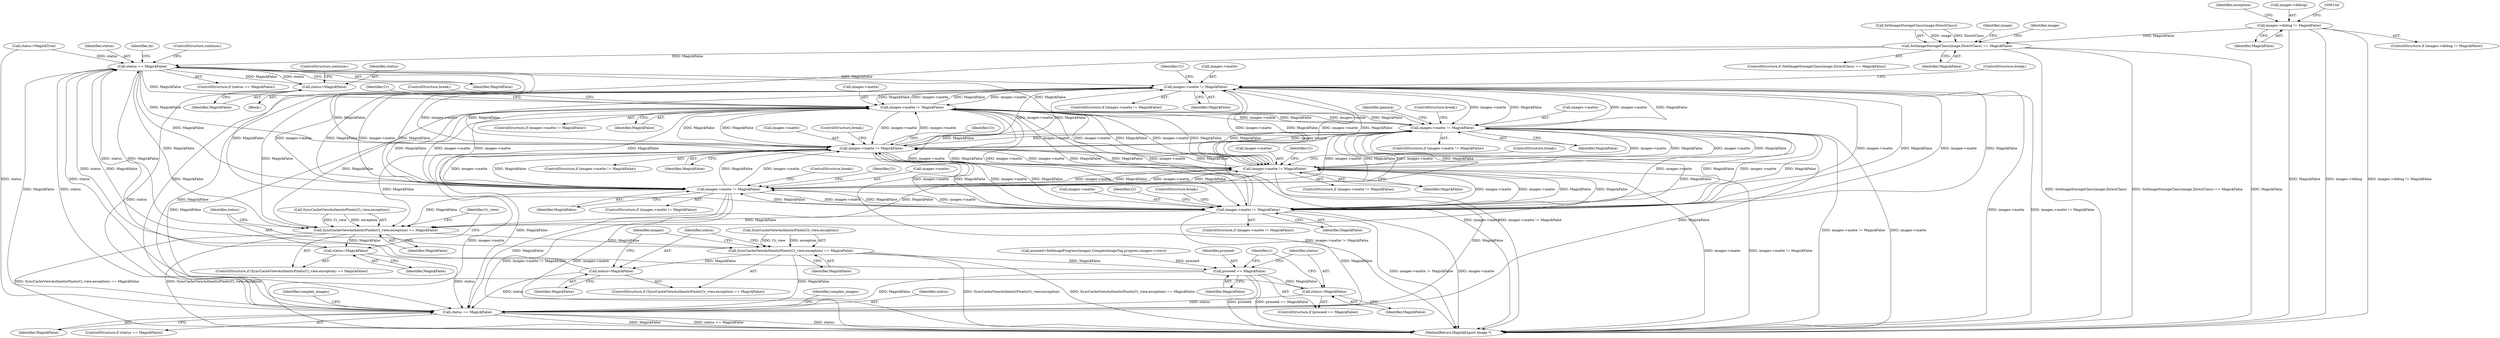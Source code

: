 digraph "0_ImageMagick6_f6ffc702c6eecd963587273a429dcd608c648984_0@pointer" {
"1000138" [label="(Call,images->debug != MagickFalse)"];
"1000207" [label="(Call,SetImageStorageClass(image,DirectClass) == MagickFalse)"];
"1000394" [label="(Call,status == MagickFalse)"];
"1000501" [label="(Call,status=MagickFalse)"];
"1001621" [label="(Call,status == MagickFalse)"];
"1000591" [label="(Call,images->matte != MagickFalse)"];
"1000669" [label="(Call,images->matte != MagickFalse)"];
"1000881" [label="(Call,images->matte != MagickFalse)"];
"1001064" [label="(Call,images->matte != MagickFalse)"];
"1001237" [label="(Call,images->matte != MagickFalse)"];
"1001397" [label="(Call,images->matte != MagickFalse)"];
"1001509" [label="(Call,images->matte != MagickFalse)"];
"1001551" [label="(Call,SyncCacheViewAuthenticPixels(Ci_view,exception) == MagickFalse)"];
"1001556" [label="(Call,status=MagickFalse)"];
"1001560" [label="(Call,SyncCacheViewAuthenticPixels(Cr_view,exception) == MagickFalse)"];
"1001565" [label="(Call,status=MagickFalse)"];
"1001590" [label="(Call,proceed == MagickFalse)"];
"1001593" [label="(Call,status=MagickFalse)"];
"1000393" [label="(ControlStructure,if (status == MagickFalse))"];
"1001236" [label="(ControlStructure,if (images->matte != MagickFalse))"];
"1000949" [label="(ControlStructure,break;)"];
"1000504" [label="(ControlStructure,continue;)"];
"1001510" [label="(Call,images->matte)"];
"1000397" [label="(ControlStructure,continue;)"];
"1001571" [label="(Identifier,images)"];
"1000881" [label="(Call,images->matte != MagickFalse)"];
"1000592" [label="(Call,images->matte)"];
"1001559" [label="(ControlStructure,if (SyncCacheViewAuthenticPixels(Cr_view,exception) == MagickFalse))"];
"1001556" [label="(Call,status=MagickFalse)"];
"1000882" [label="(Call,images->matte)"];
"1001594" [label="(Identifier,status)"];
"1000154" [label="(Identifier,exception)"];
"1000591" [label="(Call,images->matte != MagickFalse)"];
"1001285" [label="(ControlStructure,break;)"];
"1001567" [label="(Identifier,MagickFalse)"];
"1001063" [label="(ControlStructure,if (images->matte != MagickFalse))"];
"1001238" [label="(Call,images->matte)"];
"1001552" [label="(Call,SyncCacheViewAuthenticPixels(Ci_view,exception))"];
"1000880" [label="(ControlStructure,if (images->matte != MagickFalse))"];
"1000619" [label="(ControlStructure,break;)"];
"1000206" [label="(ControlStructure,if (SetImageStorageClass(image,DirectClass) == MagickFalse))"];
"1000139" [label="(Call,images->debug)"];
"1000137" [label="(ControlStructure,if (images->debug != MagickFalse))"];
"1001620" [label="(ControlStructure,if (status == MagickFalse))"];
"1000388" [label="(Identifier,y)"];
"1000590" [label="(ControlStructure,if (images->matte != MagickFalse))"];
"1001562" [label="(Identifier,Cr_view)"];
"1001237" [label="(Call,images->matte != MagickFalse)"];
"1001245" [label="(Identifier,Cr)"];
"1001517" [label="(Identifier,Cr)"];
"1001537" [label="(ControlStructure,break;)"];
"1000207" [label="(Call,SetImageStorageClass(image,DirectClass) == MagickFalse)"];
"1001064" [label="(Call,images->matte != MagickFalse)"];
"1000395" [label="(Identifier,status)"];
"1001623" [label="(Identifier,MagickFalse)"];
"1000396" [label="(Identifier,MagickFalse)"];
"1000690" [label="(ControlStructure,break;)"];
"1000670" [label="(Call,images->matte)"];
"1001561" [label="(Call,SyncCacheViewAuthenticPixels(Cr_view,exception))"];
"1000501" [label="(Call,status=MagickFalse)"];
"1001621" [label="(Call,status == MagickFalse)"];
"1001241" [label="(Identifier,MagickFalse)"];
"1000208" [label="(Call,SetImageStorageClass(image,DirectClass))"];
"1001566" [label="(Identifier,status)"];
"1001065" [label="(Call,images->matte)"];
"1001551" [label="(Call,SyncCacheViewAuthenticPixels(Ci_view,exception) == MagickFalse)"];
"1000669" [label="(Call,images->matte != MagickFalse)"];
"1001625" [label="(Identifier,complex_images)"];
"1000599" [label="(Identifier,Cr)"];
"1001564" [label="(Identifier,MagickFalse)"];
"1001622" [label="(Identifier,status)"];
"1001558" [label="(Identifier,MagickFalse)"];
"1001107" [label="(ControlStructure,break;)"];
"1001508" [label="(ControlStructure,if (images->matte != MagickFalse))"];
"1001630" [label="(MethodReturn,MagickExport Image *)"];
"1000595" [label="(Identifier,MagickFalse)"];
"1001565" [label="(Call,status=MagickFalse)"];
"1001591" [label="(Identifier,proceed)"];
"1001439" [label="(ControlStructure,break;)"];
"1000214" [label="(Identifier,image)"];
"1000399" [label="(Identifier,Ar)"];
"1000221" [label="(Identifier,image)"];
"1001580" [label="(Call,proceed=SetImageProgress(images,ComplexImageTag,progress,images->rows))"];
"1001629" [label="(Identifier,complex_images)"];
"1000211" [label="(Identifier,MagickFalse)"];
"1001593" [label="(Call,status=MagickFalse)"];
"1000142" [label="(Identifier,MagickFalse)"];
"1001595" [label="(Identifier,MagickFalse)"];
"1001557" [label="(Identifier,status)"];
"1000677" [label="(Identifier,Cr)"];
"1000138" [label="(Call,images->debug != MagickFalse)"];
"1000394" [label="(Call,status == MagickFalse)"];
"1001555" [label="(Identifier,MagickFalse)"];
"1001550" [label="(ControlStructure,if (SyncCacheViewAuthenticPixels(Ci_view,exception) == MagickFalse))"];
"1001401" [label="(Identifier,MagickFalse)"];
"1000885" [label="(Identifier,MagickFalse)"];
"1001590" [label="(Call,proceed == MagickFalse)"];
"1001405" [label="(Identifier,Cr)"];
"1000503" [label="(Identifier,MagickFalse)"];
"1001398" [label="(Call,images->matte)"];
"1001068" [label="(Identifier,MagickFalse)"];
"1000888" [label="(Identifier,gamma)"];
"1000370" [label="(Call,status=MagickTrue)"];
"1001589" [label="(ControlStructure,if (proceed == MagickFalse))"];
"1000502" [label="(Identifier,status)"];
"1000668" [label="(ControlStructure,if (images->matte != MagickFalse))"];
"1001072" [label="(Identifier,Cr)"];
"1001509" [label="(Call,images->matte != MagickFalse)"];
"1001513" [label="(Identifier,MagickFalse)"];
"1001592" [label="(Identifier,MagickFalse)"];
"1001397" [label="(Call,images->matte != MagickFalse)"];
"1001396" [label="(ControlStructure,if (images->matte != MagickFalse))"];
"1001560" [label="(Call,SyncCacheViewAuthenticPixels(Cr_view,exception) == MagickFalse)"];
"1000500" [label="(Block,)"];
"1000673" [label="(Identifier,MagickFalse)"];
"1000138" -> "1000137"  [label="AST: "];
"1000138" -> "1000142"  [label="CFG: "];
"1000139" -> "1000138"  [label="AST: "];
"1000142" -> "1000138"  [label="AST: "];
"1000144" -> "1000138"  [label="CFG: "];
"1000154" -> "1000138"  [label="CFG: "];
"1000138" -> "1001630"  [label="DDG: MagickFalse"];
"1000138" -> "1001630"  [label="DDG: images->debug"];
"1000138" -> "1001630"  [label="DDG: images->debug != MagickFalse"];
"1000138" -> "1000207"  [label="DDG: MagickFalse"];
"1000207" -> "1000206"  [label="AST: "];
"1000207" -> "1000211"  [label="CFG: "];
"1000208" -> "1000207"  [label="AST: "];
"1000211" -> "1000207"  [label="AST: "];
"1000214" -> "1000207"  [label="CFG: "];
"1000221" -> "1000207"  [label="CFG: "];
"1000207" -> "1001630"  [label="DDG: SetImageStorageClass(image,DirectClass)"];
"1000207" -> "1001630"  [label="DDG: SetImageStorageClass(image,DirectClass) == MagickFalse"];
"1000207" -> "1001630"  [label="DDG: MagickFalse"];
"1000208" -> "1000207"  [label="DDG: image"];
"1000208" -> "1000207"  [label="DDG: DirectClass"];
"1000207" -> "1000394"  [label="DDG: MagickFalse"];
"1000207" -> "1001621"  [label="DDG: MagickFalse"];
"1000394" -> "1000393"  [label="AST: "];
"1000394" -> "1000396"  [label="CFG: "];
"1000395" -> "1000394"  [label="AST: "];
"1000396" -> "1000394"  [label="AST: "];
"1000397" -> "1000394"  [label="CFG: "];
"1000399" -> "1000394"  [label="CFG: "];
"1001556" -> "1000394"  [label="DDG: status"];
"1001565" -> "1000394"  [label="DDG: status"];
"1000370" -> "1000394"  [label="DDG: status"];
"1000501" -> "1000394"  [label="DDG: status"];
"1001593" -> "1000394"  [label="DDG: status"];
"1001560" -> "1000394"  [label="DDG: MagickFalse"];
"1001590" -> "1000394"  [label="DDG: MagickFalse"];
"1000394" -> "1000501"  [label="DDG: MagickFalse"];
"1000394" -> "1000591"  [label="DDG: MagickFalse"];
"1000394" -> "1000669"  [label="DDG: MagickFalse"];
"1000394" -> "1000881"  [label="DDG: MagickFalse"];
"1000394" -> "1001064"  [label="DDG: MagickFalse"];
"1000394" -> "1001237"  [label="DDG: MagickFalse"];
"1000394" -> "1001397"  [label="DDG: MagickFalse"];
"1000394" -> "1001509"  [label="DDG: MagickFalse"];
"1000394" -> "1001551"  [label="DDG: MagickFalse"];
"1000394" -> "1001621"  [label="DDG: status"];
"1000394" -> "1001621"  [label="DDG: MagickFalse"];
"1000501" -> "1000500"  [label="AST: "];
"1000501" -> "1000503"  [label="CFG: "];
"1000502" -> "1000501"  [label="AST: "];
"1000503" -> "1000501"  [label="AST: "];
"1000504" -> "1000501"  [label="CFG: "];
"1000501" -> "1001621"  [label="DDG: status"];
"1001621" -> "1001620"  [label="AST: "];
"1001621" -> "1001623"  [label="CFG: "];
"1001622" -> "1001621"  [label="AST: "];
"1001623" -> "1001621"  [label="AST: "];
"1001625" -> "1001621"  [label="CFG: "];
"1001629" -> "1001621"  [label="CFG: "];
"1001621" -> "1001630"  [label="DDG: MagickFalse"];
"1001621" -> "1001630"  [label="DDG: status == MagickFalse"];
"1001621" -> "1001630"  [label="DDG: status"];
"1001556" -> "1001621"  [label="DDG: status"];
"1001565" -> "1001621"  [label="DDG: status"];
"1000370" -> "1001621"  [label="DDG: status"];
"1001593" -> "1001621"  [label="DDG: status"];
"1001509" -> "1001621"  [label="DDG: MagickFalse"];
"1000591" -> "1001621"  [label="DDG: MagickFalse"];
"1000881" -> "1001621"  [label="DDG: MagickFalse"];
"1001560" -> "1001621"  [label="DDG: MagickFalse"];
"1001237" -> "1001621"  [label="DDG: MagickFalse"];
"1001064" -> "1001621"  [label="DDG: MagickFalse"];
"1000669" -> "1001621"  [label="DDG: MagickFalse"];
"1001590" -> "1001621"  [label="DDG: MagickFalse"];
"1001397" -> "1001621"  [label="DDG: MagickFalse"];
"1000591" -> "1000590"  [label="AST: "];
"1000591" -> "1000595"  [label="CFG: "];
"1000592" -> "1000591"  [label="AST: "];
"1000595" -> "1000591"  [label="AST: "];
"1000599" -> "1000591"  [label="CFG: "];
"1000619" -> "1000591"  [label="CFG: "];
"1000591" -> "1001630"  [label="DDG: images->matte"];
"1000591" -> "1001630"  [label="DDG: images->matte != MagickFalse"];
"1001509" -> "1000591"  [label="DDG: images->matte"];
"1001509" -> "1000591"  [label="DDG: MagickFalse"];
"1001237" -> "1000591"  [label="DDG: images->matte"];
"1001237" -> "1000591"  [label="DDG: MagickFalse"];
"1000669" -> "1000591"  [label="DDG: images->matte"];
"1000669" -> "1000591"  [label="DDG: MagickFalse"];
"1001064" -> "1000591"  [label="DDG: images->matte"];
"1001064" -> "1000591"  [label="DDG: MagickFalse"];
"1000881" -> "1000591"  [label="DDG: images->matte"];
"1000881" -> "1000591"  [label="DDG: MagickFalse"];
"1001397" -> "1000591"  [label="DDG: images->matte"];
"1001397" -> "1000591"  [label="DDG: MagickFalse"];
"1000591" -> "1000669"  [label="DDG: images->matte"];
"1000591" -> "1000669"  [label="DDG: MagickFalse"];
"1000591" -> "1000881"  [label="DDG: images->matte"];
"1000591" -> "1000881"  [label="DDG: MagickFalse"];
"1000591" -> "1001064"  [label="DDG: images->matte"];
"1000591" -> "1001064"  [label="DDG: MagickFalse"];
"1000591" -> "1001237"  [label="DDG: images->matte"];
"1000591" -> "1001237"  [label="DDG: MagickFalse"];
"1000591" -> "1001397"  [label="DDG: images->matte"];
"1000591" -> "1001397"  [label="DDG: MagickFalse"];
"1000591" -> "1001509"  [label="DDG: images->matte"];
"1000591" -> "1001509"  [label="DDG: MagickFalse"];
"1000591" -> "1001551"  [label="DDG: MagickFalse"];
"1000669" -> "1000668"  [label="AST: "];
"1000669" -> "1000673"  [label="CFG: "];
"1000670" -> "1000669"  [label="AST: "];
"1000673" -> "1000669"  [label="AST: "];
"1000677" -> "1000669"  [label="CFG: "];
"1000690" -> "1000669"  [label="CFG: "];
"1000669" -> "1001630"  [label="DDG: images->matte"];
"1000669" -> "1001630"  [label="DDG: images->matte != MagickFalse"];
"1001509" -> "1000669"  [label="DDG: images->matte"];
"1001509" -> "1000669"  [label="DDG: MagickFalse"];
"1001237" -> "1000669"  [label="DDG: images->matte"];
"1001237" -> "1000669"  [label="DDG: MagickFalse"];
"1001064" -> "1000669"  [label="DDG: images->matte"];
"1001064" -> "1000669"  [label="DDG: MagickFalse"];
"1000881" -> "1000669"  [label="DDG: images->matte"];
"1000881" -> "1000669"  [label="DDG: MagickFalse"];
"1001397" -> "1000669"  [label="DDG: images->matte"];
"1001397" -> "1000669"  [label="DDG: MagickFalse"];
"1000669" -> "1000881"  [label="DDG: images->matte"];
"1000669" -> "1000881"  [label="DDG: MagickFalse"];
"1000669" -> "1001064"  [label="DDG: images->matte"];
"1000669" -> "1001064"  [label="DDG: MagickFalse"];
"1000669" -> "1001237"  [label="DDG: images->matte"];
"1000669" -> "1001237"  [label="DDG: MagickFalse"];
"1000669" -> "1001397"  [label="DDG: images->matte"];
"1000669" -> "1001397"  [label="DDG: MagickFalse"];
"1000669" -> "1001509"  [label="DDG: images->matte"];
"1000669" -> "1001509"  [label="DDG: MagickFalse"];
"1000669" -> "1001551"  [label="DDG: MagickFalse"];
"1000881" -> "1000880"  [label="AST: "];
"1000881" -> "1000885"  [label="CFG: "];
"1000882" -> "1000881"  [label="AST: "];
"1000885" -> "1000881"  [label="AST: "];
"1000888" -> "1000881"  [label="CFG: "];
"1000949" -> "1000881"  [label="CFG: "];
"1000881" -> "1001630"  [label="DDG: images->matte != MagickFalse"];
"1000881" -> "1001630"  [label="DDG: images->matte"];
"1001509" -> "1000881"  [label="DDG: images->matte"];
"1001509" -> "1000881"  [label="DDG: MagickFalse"];
"1001237" -> "1000881"  [label="DDG: images->matte"];
"1001237" -> "1000881"  [label="DDG: MagickFalse"];
"1001064" -> "1000881"  [label="DDG: images->matte"];
"1001064" -> "1000881"  [label="DDG: MagickFalse"];
"1001397" -> "1000881"  [label="DDG: images->matte"];
"1001397" -> "1000881"  [label="DDG: MagickFalse"];
"1000881" -> "1001064"  [label="DDG: images->matte"];
"1000881" -> "1001064"  [label="DDG: MagickFalse"];
"1000881" -> "1001237"  [label="DDG: images->matte"];
"1000881" -> "1001237"  [label="DDG: MagickFalse"];
"1000881" -> "1001397"  [label="DDG: images->matte"];
"1000881" -> "1001397"  [label="DDG: MagickFalse"];
"1000881" -> "1001509"  [label="DDG: images->matte"];
"1000881" -> "1001509"  [label="DDG: MagickFalse"];
"1000881" -> "1001551"  [label="DDG: MagickFalse"];
"1001064" -> "1001063"  [label="AST: "];
"1001064" -> "1001068"  [label="CFG: "];
"1001065" -> "1001064"  [label="AST: "];
"1001068" -> "1001064"  [label="AST: "];
"1001072" -> "1001064"  [label="CFG: "];
"1001107" -> "1001064"  [label="CFG: "];
"1001064" -> "1001630"  [label="DDG: images->matte != MagickFalse"];
"1001064" -> "1001630"  [label="DDG: images->matte"];
"1001509" -> "1001064"  [label="DDG: images->matte"];
"1001509" -> "1001064"  [label="DDG: MagickFalse"];
"1001237" -> "1001064"  [label="DDG: images->matte"];
"1001237" -> "1001064"  [label="DDG: MagickFalse"];
"1001397" -> "1001064"  [label="DDG: images->matte"];
"1001397" -> "1001064"  [label="DDG: MagickFalse"];
"1001064" -> "1001237"  [label="DDG: images->matte"];
"1001064" -> "1001237"  [label="DDG: MagickFalse"];
"1001064" -> "1001397"  [label="DDG: images->matte"];
"1001064" -> "1001397"  [label="DDG: MagickFalse"];
"1001064" -> "1001509"  [label="DDG: images->matte"];
"1001064" -> "1001509"  [label="DDG: MagickFalse"];
"1001064" -> "1001551"  [label="DDG: MagickFalse"];
"1001237" -> "1001236"  [label="AST: "];
"1001237" -> "1001241"  [label="CFG: "];
"1001238" -> "1001237"  [label="AST: "];
"1001241" -> "1001237"  [label="AST: "];
"1001245" -> "1001237"  [label="CFG: "];
"1001285" -> "1001237"  [label="CFG: "];
"1001237" -> "1001630"  [label="DDG: images->matte"];
"1001237" -> "1001630"  [label="DDG: images->matte != MagickFalse"];
"1001509" -> "1001237"  [label="DDG: images->matte"];
"1001509" -> "1001237"  [label="DDG: MagickFalse"];
"1001397" -> "1001237"  [label="DDG: images->matte"];
"1001397" -> "1001237"  [label="DDG: MagickFalse"];
"1001237" -> "1001397"  [label="DDG: images->matte"];
"1001237" -> "1001397"  [label="DDG: MagickFalse"];
"1001237" -> "1001509"  [label="DDG: images->matte"];
"1001237" -> "1001509"  [label="DDG: MagickFalse"];
"1001237" -> "1001551"  [label="DDG: MagickFalse"];
"1001397" -> "1001396"  [label="AST: "];
"1001397" -> "1001401"  [label="CFG: "];
"1001398" -> "1001397"  [label="AST: "];
"1001401" -> "1001397"  [label="AST: "];
"1001405" -> "1001397"  [label="CFG: "];
"1001439" -> "1001397"  [label="CFG: "];
"1001397" -> "1001630"  [label="DDG: images->matte != MagickFalse"];
"1001397" -> "1001630"  [label="DDG: images->matte"];
"1001509" -> "1001397"  [label="DDG: images->matte"];
"1001509" -> "1001397"  [label="DDG: MagickFalse"];
"1001397" -> "1001509"  [label="DDG: images->matte"];
"1001397" -> "1001509"  [label="DDG: MagickFalse"];
"1001397" -> "1001551"  [label="DDG: MagickFalse"];
"1001509" -> "1001508"  [label="AST: "];
"1001509" -> "1001513"  [label="CFG: "];
"1001510" -> "1001509"  [label="AST: "];
"1001513" -> "1001509"  [label="AST: "];
"1001517" -> "1001509"  [label="CFG: "];
"1001537" -> "1001509"  [label="CFG: "];
"1001509" -> "1001630"  [label="DDG: images->matte != MagickFalse"];
"1001509" -> "1001630"  [label="DDG: images->matte"];
"1001509" -> "1001551"  [label="DDG: MagickFalse"];
"1001551" -> "1001550"  [label="AST: "];
"1001551" -> "1001555"  [label="CFG: "];
"1001552" -> "1001551"  [label="AST: "];
"1001555" -> "1001551"  [label="AST: "];
"1001557" -> "1001551"  [label="CFG: "];
"1001562" -> "1001551"  [label="CFG: "];
"1001551" -> "1001630"  [label="DDG: SyncCacheViewAuthenticPixels(Ci_view,exception) == MagickFalse"];
"1001551" -> "1001630"  [label="DDG: SyncCacheViewAuthenticPixels(Ci_view,exception)"];
"1001552" -> "1001551"  [label="DDG: Ci_view"];
"1001552" -> "1001551"  [label="DDG: exception"];
"1001551" -> "1001556"  [label="DDG: MagickFalse"];
"1001551" -> "1001560"  [label="DDG: MagickFalse"];
"1001556" -> "1001550"  [label="AST: "];
"1001556" -> "1001558"  [label="CFG: "];
"1001557" -> "1001556"  [label="AST: "];
"1001558" -> "1001556"  [label="AST: "];
"1001562" -> "1001556"  [label="CFG: "];
"1001560" -> "1001559"  [label="AST: "];
"1001560" -> "1001564"  [label="CFG: "];
"1001561" -> "1001560"  [label="AST: "];
"1001564" -> "1001560"  [label="AST: "];
"1001566" -> "1001560"  [label="CFG: "];
"1001571" -> "1001560"  [label="CFG: "];
"1001560" -> "1001630"  [label="DDG: SyncCacheViewAuthenticPixels(Cr_view,exception)"];
"1001560" -> "1001630"  [label="DDG: SyncCacheViewAuthenticPixels(Cr_view,exception) == MagickFalse"];
"1001561" -> "1001560"  [label="DDG: Cr_view"];
"1001561" -> "1001560"  [label="DDG: exception"];
"1001560" -> "1001565"  [label="DDG: MagickFalse"];
"1001560" -> "1001590"  [label="DDG: MagickFalse"];
"1001565" -> "1001559"  [label="AST: "];
"1001565" -> "1001567"  [label="CFG: "];
"1001566" -> "1001565"  [label="AST: "];
"1001567" -> "1001565"  [label="AST: "];
"1001571" -> "1001565"  [label="CFG: "];
"1001590" -> "1001589"  [label="AST: "];
"1001590" -> "1001592"  [label="CFG: "];
"1001591" -> "1001590"  [label="AST: "];
"1001592" -> "1001590"  [label="AST: "];
"1001594" -> "1001590"  [label="CFG: "];
"1000388" -> "1001590"  [label="CFG: "];
"1001590" -> "1001630"  [label="DDG: proceed"];
"1001590" -> "1001630"  [label="DDG: proceed == MagickFalse"];
"1001580" -> "1001590"  [label="DDG: proceed"];
"1001590" -> "1001593"  [label="DDG: MagickFalse"];
"1001593" -> "1001589"  [label="AST: "];
"1001593" -> "1001595"  [label="CFG: "];
"1001594" -> "1001593"  [label="AST: "];
"1001595" -> "1001593"  [label="AST: "];
"1000388" -> "1001593"  [label="CFG: "];
}
